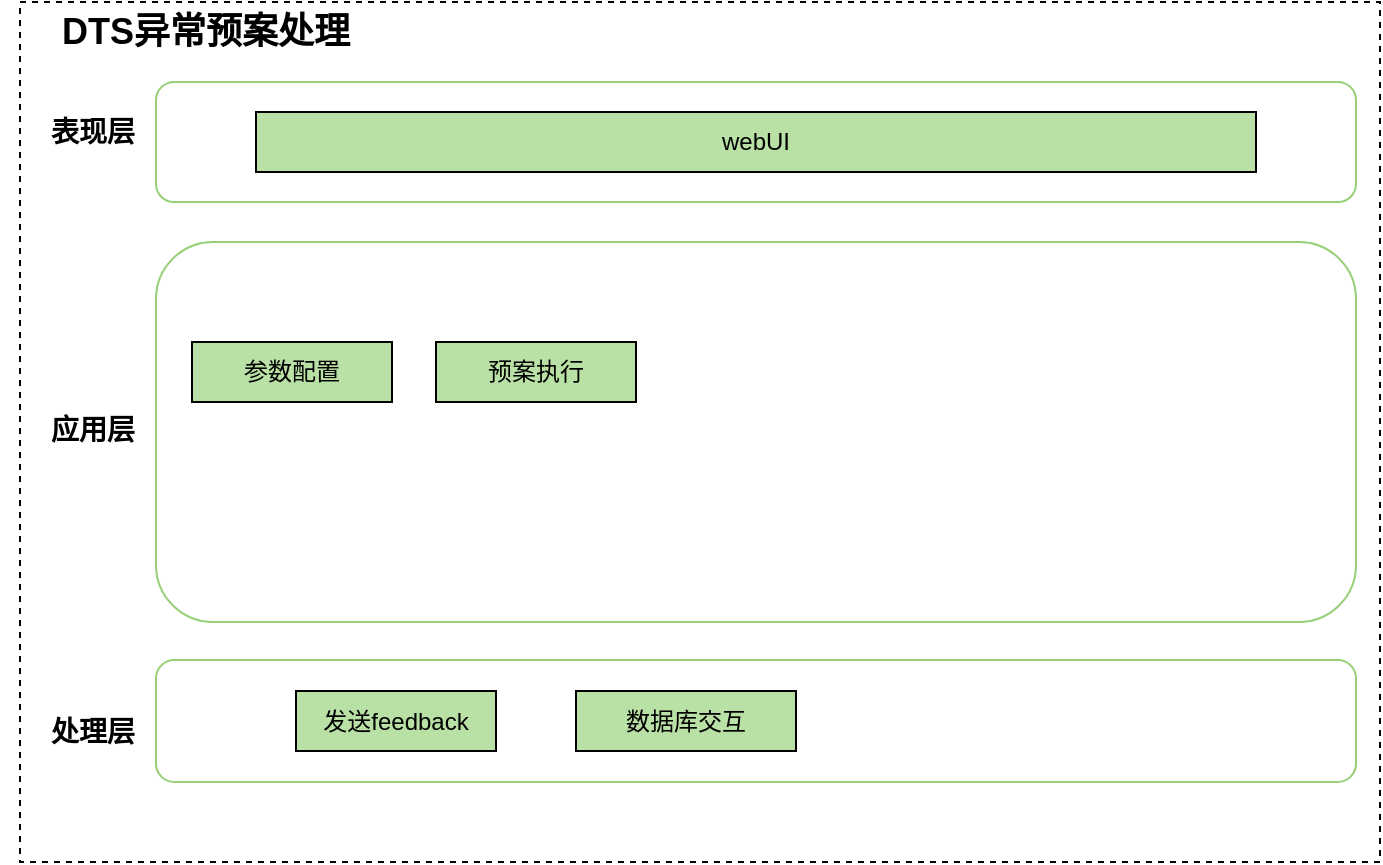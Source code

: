 <mxfile version="16.5.5" type="github"><diagram id="omVq7-vvXgY30j-18rKU" name="Page-1"><mxGraphModel dx="912" dy="600" grid="1" gridSize="10" guides="1" tooltips="1" connect="1" arrows="1" fold="1" page="1" pageScale="1" pageWidth="827" pageHeight="1169" math="0" shadow="0"><root><mxCell id="0"/><mxCell id="1" parent="0"/><mxCell id="Oh_HkyLoRYb603GUVOSf-2" value="" style="rounded=0;whiteSpace=wrap;html=1;dashed=1;" vertex="1" parent="1"><mxGeometry x="22" y="150" width="680" height="430" as="geometry"/></mxCell><mxCell id="Oh_HkyLoRYb603GUVOSf-3" value="" style="rounded=1;whiteSpace=wrap;html=1;fontSize=12;fillColor=#FFFFFF;strokeColor=#97D077;" vertex="1" parent="1"><mxGeometry x="90" y="270" width="600" height="190" as="geometry"/></mxCell><mxCell id="Oh_HkyLoRYb603GUVOSf-8" value="" style="rounded=1;whiteSpace=wrap;html=1;strokeColor=#97D077;fillColor=#FFFFFF;" vertex="1" parent="1"><mxGeometry x="90" y="479" width="600" height="61" as="geometry"/></mxCell><mxCell id="Oh_HkyLoRYb603GUVOSf-20" value="&lt;font style=&quot;font-size: 14px&quot;&gt;&lt;b&gt;应用层&lt;/b&gt;&lt;/font&gt;" style="text;html=1;strokeColor=none;fillColor=none;align=center;verticalAlign=middle;whiteSpace=wrap;rounded=0;" vertex="1" parent="1"><mxGeometry x="12" y="349" width="92.5" height="30" as="geometry"/></mxCell><mxCell id="Oh_HkyLoRYb603GUVOSf-25" value="&lt;font style=&quot;font-size: 14px&quot;&gt;&lt;b&gt;处理层&lt;/b&gt;&lt;/font&gt;" style="text;html=1;strokeColor=none;fillColor=none;align=center;verticalAlign=middle;whiteSpace=wrap;rounded=0;" vertex="1" parent="1"><mxGeometry x="12" y="500" width="92.5" height="30" as="geometry"/></mxCell><mxCell id="Oh_HkyLoRYb603GUVOSf-29" value="" style="rounded=1;whiteSpace=wrap;html=1;fontSize=12;fillColor=#FFFFFF;strokeColor=#97D077;" vertex="1" parent="1"><mxGeometry x="90" y="190" width="600" height="60" as="geometry"/></mxCell><mxCell id="Oh_HkyLoRYb603GUVOSf-30" value="webUI" style="rounded=0;whiteSpace=wrap;html=1;fontSize=12;fillColor=#B9E0A5;" vertex="1" parent="1"><mxGeometry x="140" y="205" width="500" height="30" as="geometry"/></mxCell><mxCell id="Oh_HkyLoRYb603GUVOSf-31" value="&lt;font style=&quot;font-size: 14px&quot;&gt;&lt;b&gt;表现层&lt;/b&gt;&lt;/font&gt;" style="text;html=1;strokeColor=none;fillColor=none;align=center;verticalAlign=middle;whiteSpace=wrap;rounded=0;" vertex="1" parent="1"><mxGeometry x="12" y="200" width="92.5" height="30" as="geometry"/></mxCell><mxCell id="Oh_HkyLoRYb603GUVOSf-35" value="数据库交互" style="rounded=0;whiteSpace=wrap;html=1;fontSize=12;fillColor=#B9E0A5;" vertex="1" parent="1"><mxGeometry x="300" y="494.5" width="110" height="30" as="geometry"/></mxCell><mxCell id="Oh_HkyLoRYb603GUVOSf-37" value="&lt;b&gt;&lt;font style=&quot;font-size: 18px&quot;&gt;DTS异常预案处理&lt;/font&gt;&lt;/b&gt;" style="text;html=1;strokeColor=none;fillColor=none;align=center;verticalAlign=middle;whiteSpace=wrap;rounded=0;fontFamily=Helvetica;" vertex="1" parent="1"><mxGeometry x="40" y="150" width="150" height="30" as="geometry"/></mxCell><mxCell id="Oh_HkyLoRYb603GUVOSf-43" value="参数配置" style="rounded=0;whiteSpace=wrap;html=1;fontSize=12;fillColor=#B9E0A5;" vertex="1" parent="1"><mxGeometry x="108" y="320" width="100" height="30" as="geometry"/></mxCell><mxCell id="Oh_HkyLoRYb603GUVOSf-45" value="发送feedback" style="rounded=0;whiteSpace=wrap;html=1;fontSize=12;fillColor=#B9E0A5;" vertex="1" parent="1"><mxGeometry x="160" y="494.5" width="100" height="30" as="geometry"/></mxCell><mxCell id="Oh_HkyLoRYb603GUVOSf-46" value="预案执行" style="rounded=0;whiteSpace=wrap;html=1;fontSize=12;fillColor=#B9E0A5;" vertex="1" parent="1"><mxGeometry x="230" y="320" width="100" height="30" as="geometry"/></mxCell></root></mxGraphModel></diagram></mxfile>